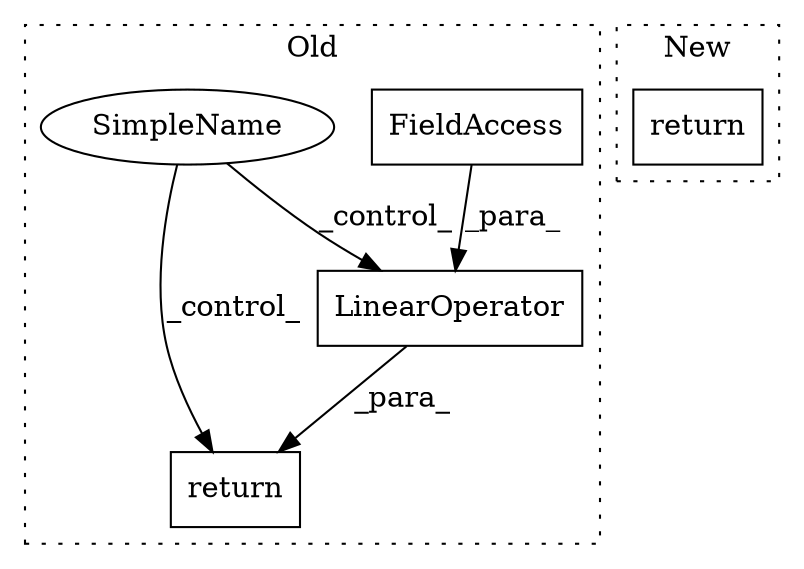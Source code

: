 digraph G {
subgraph cluster0 {
1 [label="LinearOperator" a="32" s="3751,3892" l="15,1" shape="box"];
3 [label="return" a="41" s="3744" l="7" shape="box"];
4 [label="FieldAccess" a="22" s="3766" l="10" shape="box"];
5 [label="SimpleName" a="42" s="" l="" shape="ellipse"];
label = "Old";
style="dotted";
}
subgraph cluster1 {
2 [label="return" a="41" s="3101" l="7" shape="box"];
label = "New";
style="dotted";
}
1 -> 3 [label="_para_"];
4 -> 1 [label="_para_"];
5 -> 1 [label="_control_"];
5 -> 3 [label="_control_"];
}